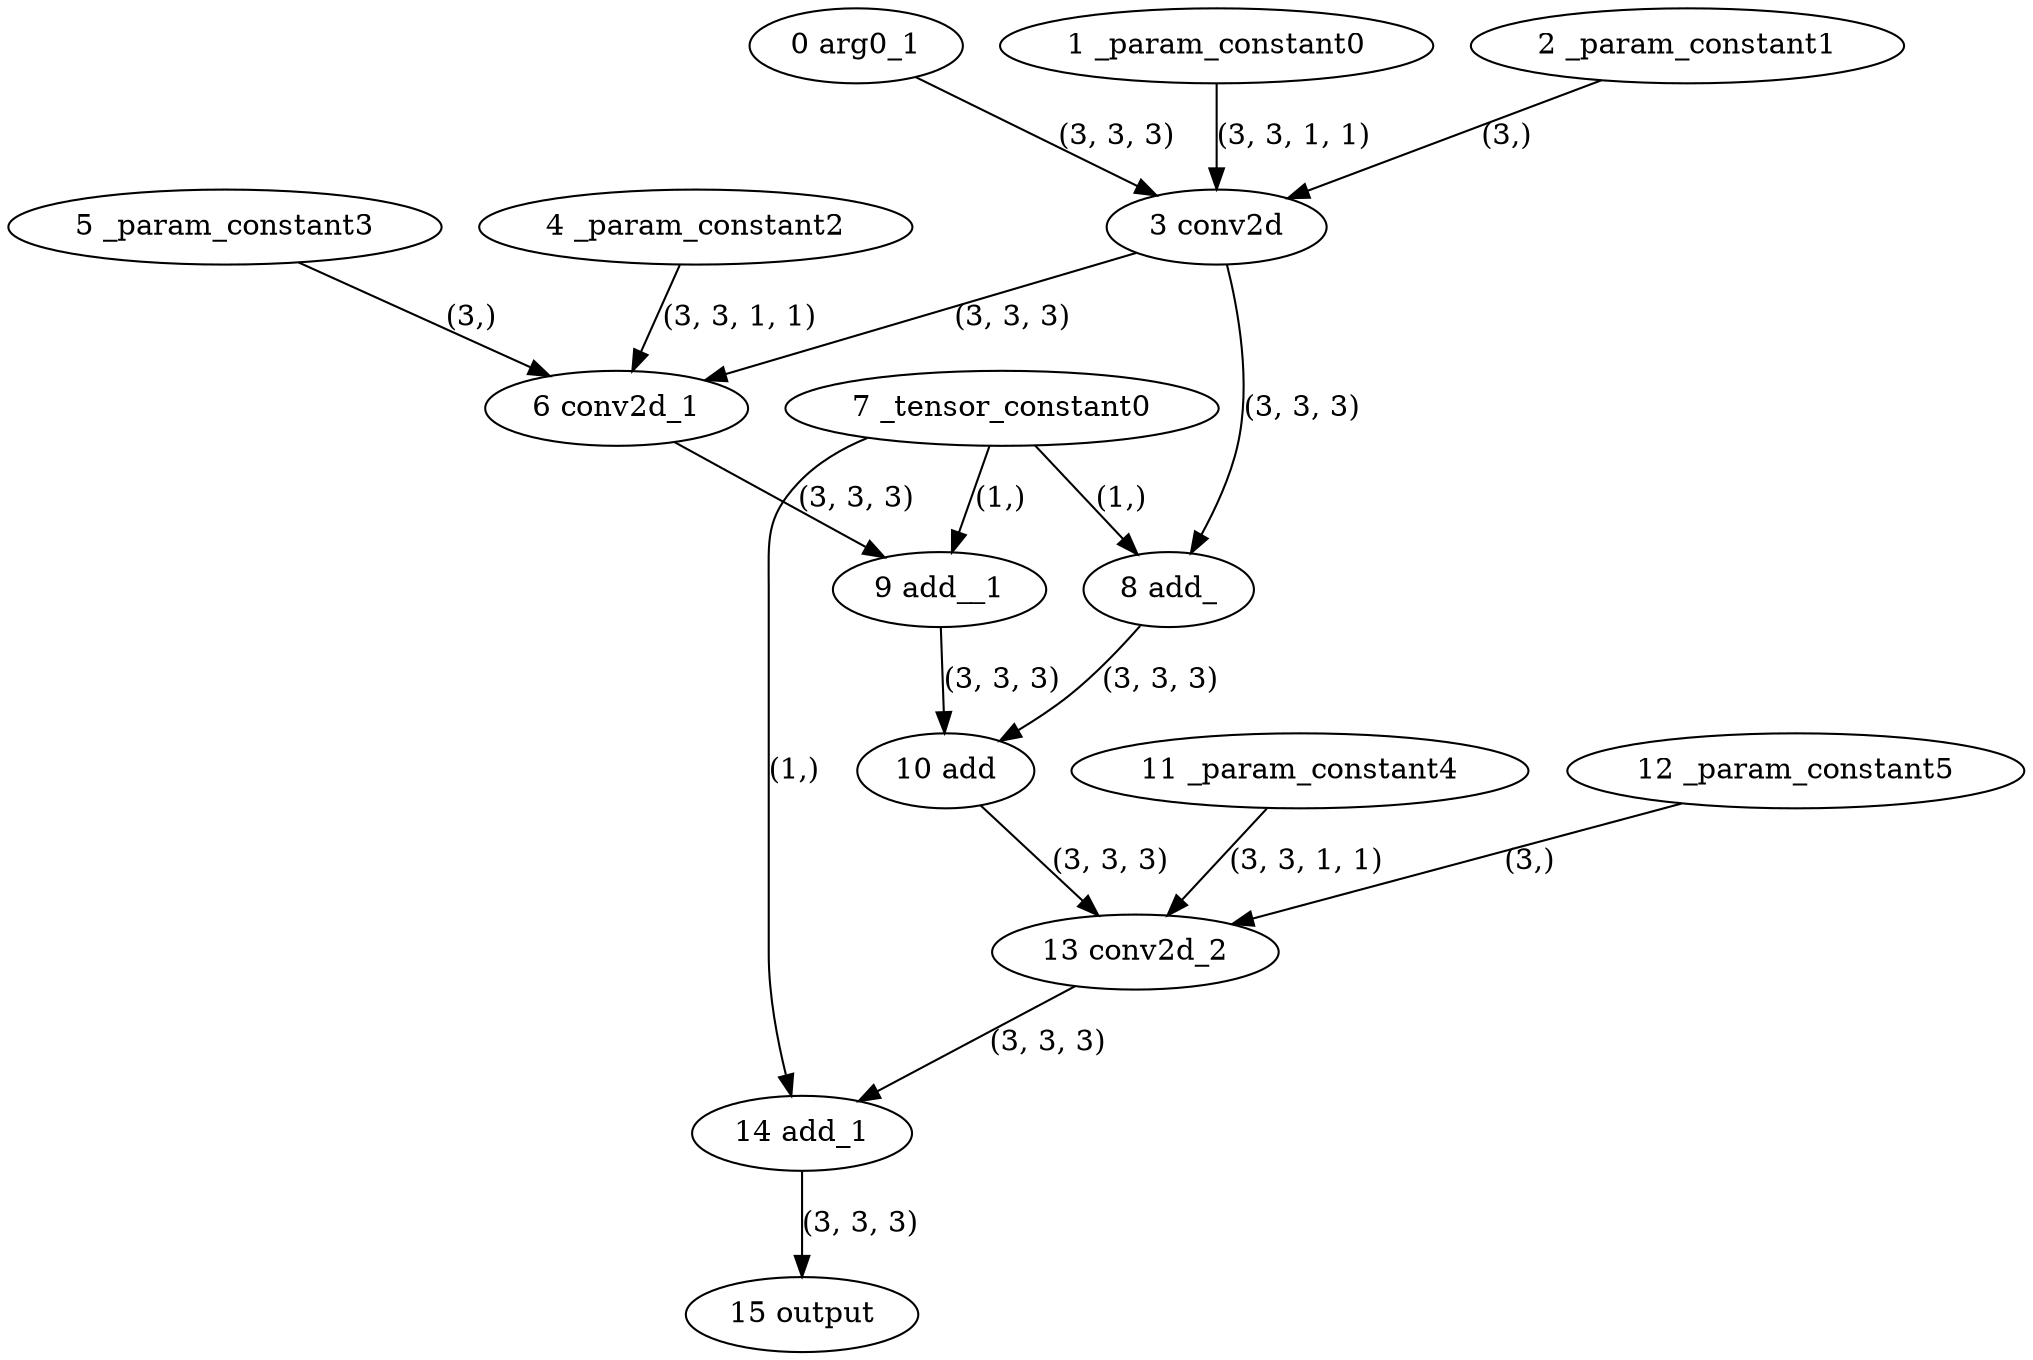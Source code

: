 strict digraph  {
"0 arg0_1" [id=0, type=input];
"1 _param_constant0" [id=1, type=get_attr];
"2 _param_constant1" [id=2, type=get_attr];
"3 conv2d" [id=3, type=conv2d];
"4 _param_constant2" [id=4, type=get_attr];
"5 _param_constant3" [id=5, type=get_attr];
"6 conv2d_1" [id=6, type=conv2d];
"7 _tensor_constant0" [id=7, type=get_attr];
"8 add_" [id=8, type=add_];
"9 add__1" [id=9, type=add_];
"10 add" [id=10, type=add];
"11 _param_constant4" [id=11, type=get_attr];
"12 _param_constant5" [id=12, type=get_attr];
"13 conv2d_2" [id=13, type=conv2d];
"14 add_1" [id=14, type=add];
"15 output" [id=15, type=output];
"0 arg0_1" -> "3 conv2d"  [label="(3, 3, 3)", style=solid];
"1 _param_constant0" -> "3 conv2d"  [label="(3, 3, 1, 1)", style=solid];
"2 _param_constant1" -> "3 conv2d"  [label="(3,)", style=solid];
"3 conv2d" -> "6 conv2d_1"  [label="(3, 3, 3)", style=solid];
"3 conv2d" -> "8 add_"  [label="(3, 3, 3)", style=solid];
"4 _param_constant2" -> "6 conv2d_1"  [label="(3, 3, 1, 1)", style=solid];
"5 _param_constant3" -> "6 conv2d_1"  [label="(3,)", style=solid];
"6 conv2d_1" -> "9 add__1"  [label="(3, 3, 3)", style=solid];
"7 _tensor_constant0" -> "8 add_"  [label="(1,)", style=solid];
"7 _tensor_constant0" -> "9 add__1"  [label="(1,)", style=solid];
"7 _tensor_constant0" -> "14 add_1"  [label="(1,)", style=solid];
"8 add_" -> "10 add"  [label="(3, 3, 3)", style=solid];
"9 add__1" -> "10 add"  [label="(3, 3, 3)", style=solid];
"10 add" -> "13 conv2d_2"  [label="(3, 3, 3)", style=solid];
"11 _param_constant4" -> "13 conv2d_2"  [label="(3, 3, 1, 1)", style=solid];
"12 _param_constant5" -> "13 conv2d_2"  [label="(3,)", style=solid];
"13 conv2d_2" -> "14 add_1"  [label="(3, 3, 3)", style=solid];
"14 add_1" -> "15 output"  [label="(3, 3, 3)", style=solid];
}
